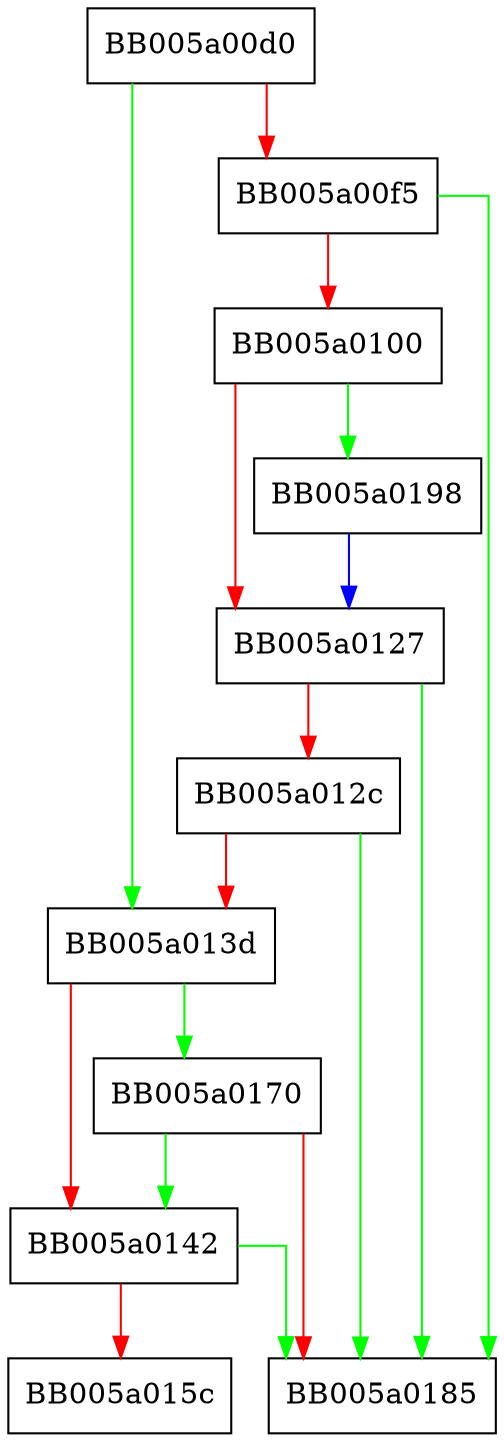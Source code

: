 digraph get_encoder_from_store {
  node [shape="box"];
  graph [splines=ortho];
  BB005a00d0 -> BB005a013d [color="green"];
  BB005a00d0 -> BB005a00f5 [color="red"];
  BB005a00f5 -> BB005a0185 [color="green"];
  BB005a00f5 -> BB005a0100 [color="red"];
  BB005a0100 -> BB005a0198 [color="green"];
  BB005a0100 -> BB005a0127 [color="red"];
  BB005a0127 -> BB005a0185 [color="green"];
  BB005a0127 -> BB005a012c [color="red"];
  BB005a012c -> BB005a0185 [color="green"];
  BB005a012c -> BB005a013d [color="red"];
  BB005a013d -> BB005a0170 [color="green"];
  BB005a013d -> BB005a0142 [color="red"];
  BB005a0142 -> BB005a0185 [color="green"];
  BB005a0142 -> BB005a015c [color="red"];
  BB005a0170 -> BB005a0142 [color="green"];
  BB005a0170 -> BB005a0185 [color="red"];
  BB005a0198 -> BB005a0127 [color="blue"];
}